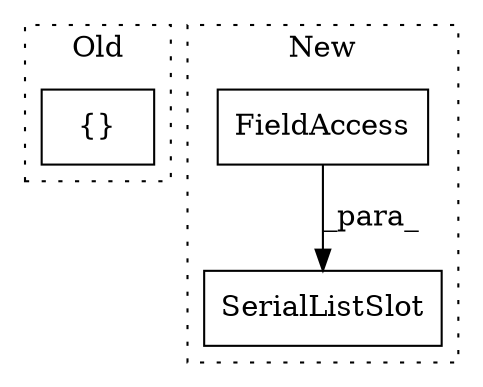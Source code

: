 digraph G {
subgraph cluster0 {
1 [label="{}" a="4" s="633,727" l="1,1" shape="box"];
label = "Old";
style="dotted";
}
subgraph cluster1 {
2 [label="SerialListSlot" a="32" s="801,843" l="15,1" shape="box"];
3 [label="FieldAccess" a="22" s="816" l="27" shape="box"];
label = "New";
style="dotted";
}
3 -> 2 [label="_para_"];
}